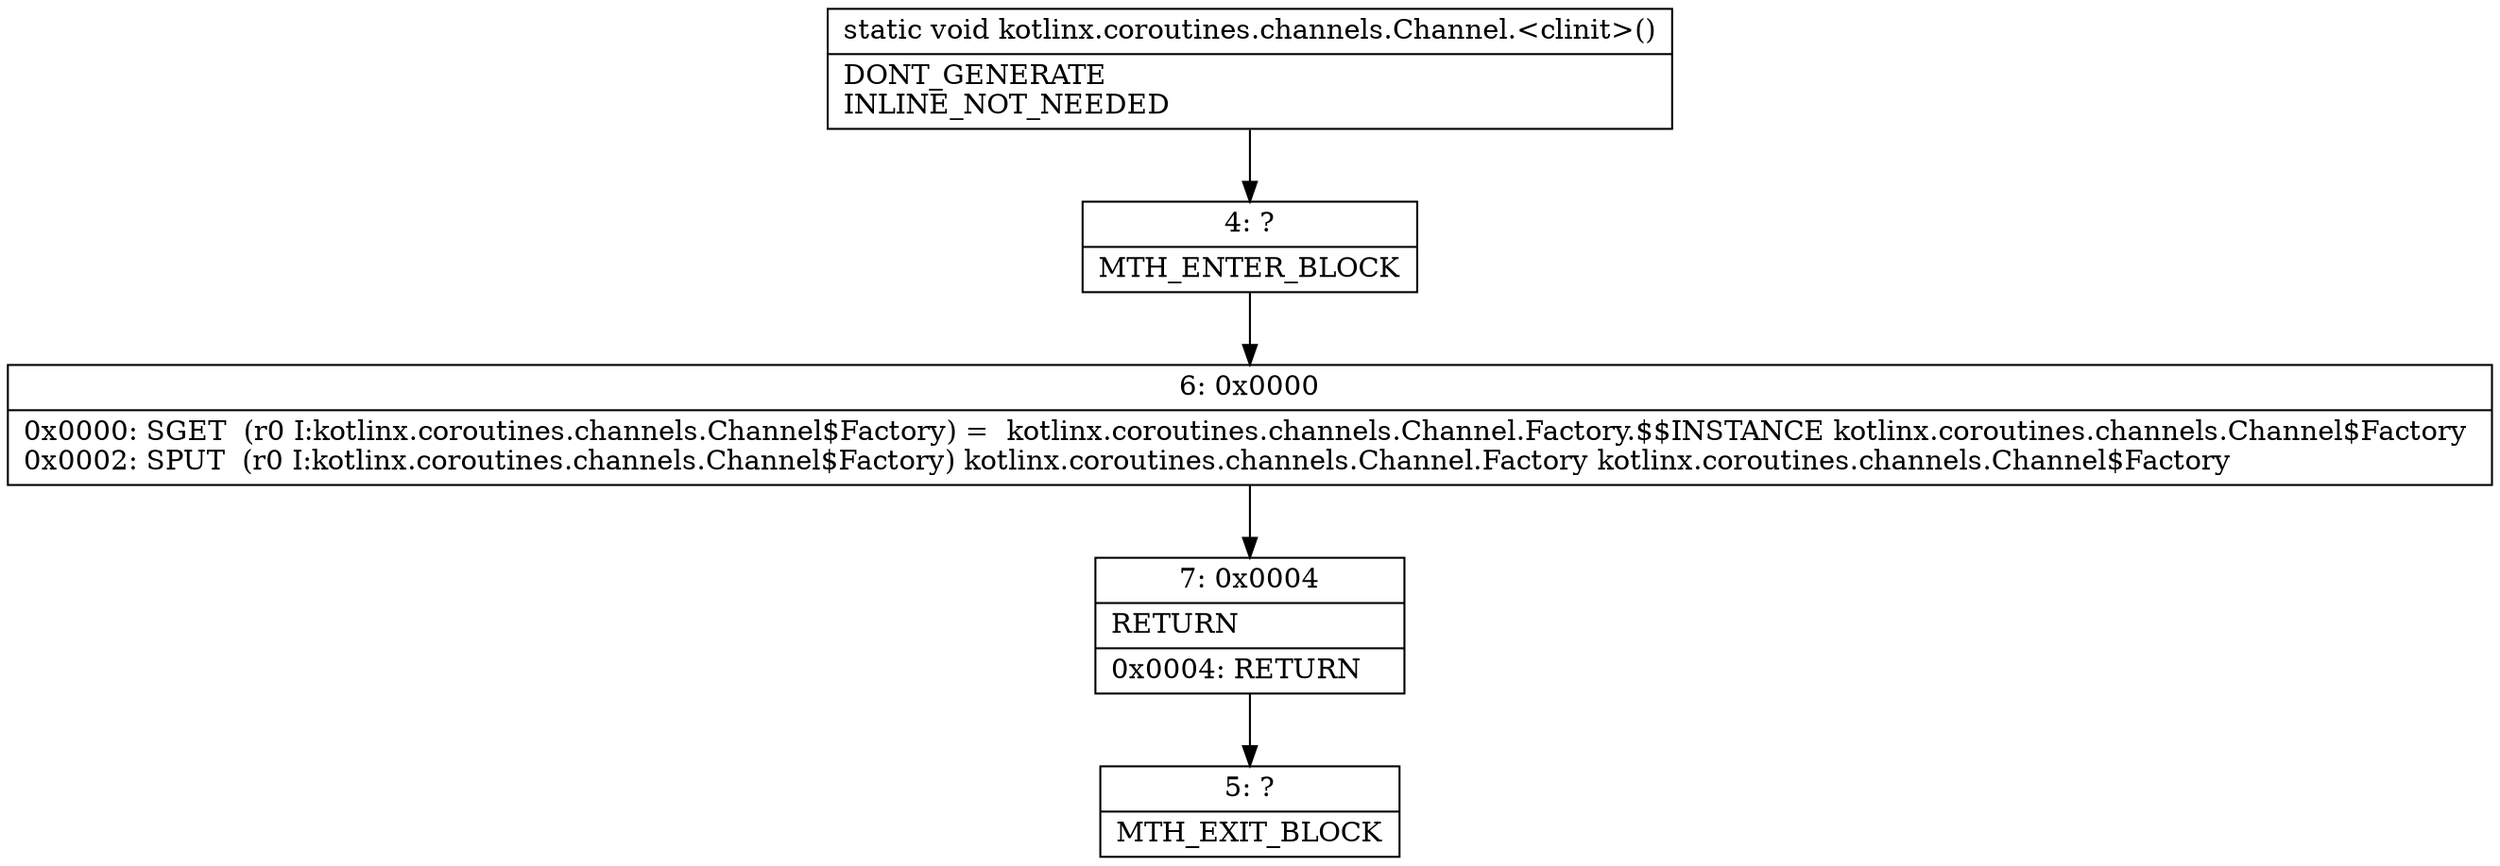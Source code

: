 digraph "CFG forkotlinx.coroutines.channels.Channel.\<clinit\>()V" {
Node_4 [shape=record,label="{4\:\ ?|MTH_ENTER_BLOCK\l}"];
Node_6 [shape=record,label="{6\:\ 0x0000|0x0000: SGET  (r0 I:kotlinx.coroutines.channels.Channel$Factory) =  kotlinx.coroutines.channels.Channel.Factory.$$INSTANCE kotlinx.coroutines.channels.Channel$Factory \l0x0002: SPUT  (r0 I:kotlinx.coroutines.channels.Channel$Factory) kotlinx.coroutines.channels.Channel.Factory kotlinx.coroutines.channels.Channel$Factory \l}"];
Node_7 [shape=record,label="{7\:\ 0x0004|RETURN\l|0x0004: RETURN   \l}"];
Node_5 [shape=record,label="{5\:\ ?|MTH_EXIT_BLOCK\l}"];
MethodNode[shape=record,label="{static void kotlinx.coroutines.channels.Channel.\<clinit\>()  | DONT_GENERATE\lINLINE_NOT_NEEDED\l}"];
MethodNode -> Node_4;Node_4 -> Node_6;
Node_6 -> Node_7;
Node_7 -> Node_5;
}

